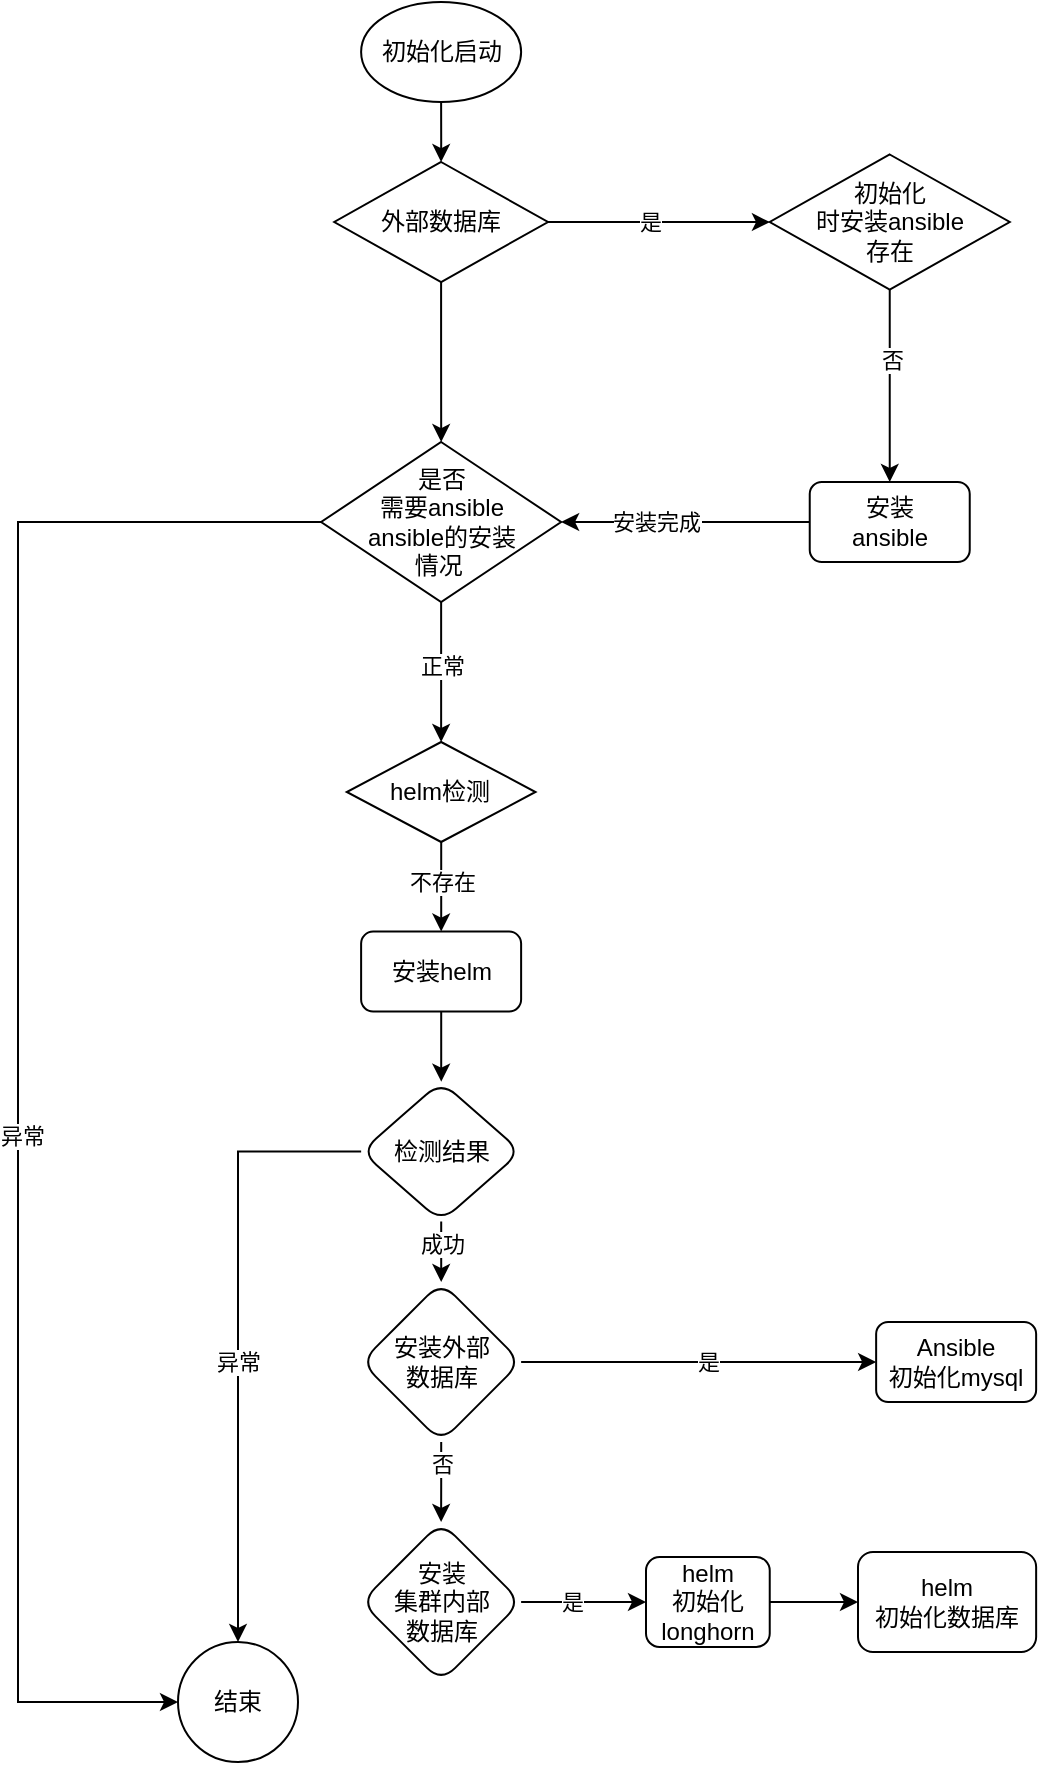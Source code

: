 <mxfile version="20.2.7" type="github">
  <diagram id="YNanO80mSoGBEf5pRlkH" name="第 1 页">
    <mxGraphModel dx="1117" dy="1043" grid="1" gridSize="10" guides="1" tooltips="1" connect="1" arrows="1" fold="1" page="1" pageScale="1" pageWidth="827" pageHeight="1169" math="0" shadow="0">
      <root>
        <mxCell id="0" />
        <mxCell id="1" parent="0" />
        <mxCell id="ACvmPrUbvzh30jpPwEL5-62" value="" style="edgeStyle=orthogonalEdgeStyle;rounded=0;orthogonalLoop=1;jettySize=auto;html=1;" edge="1" parent="1" source="ACvmPrUbvzh30jpPwEL5-2" target="ACvmPrUbvzh30jpPwEL5-39">
          <mxGeometry relative="1" as="geometry" />
        </mxCell>
        <mxCell id="ACvmPrUbvzh30jpPwEL5-2" value="安装helm" style="rounded=1;whiteSpace=wrap;html=1;" vertex="1" parent="1">
          <mxGeometry x="271.56" y="504.79" width="80" height="40" as="geometry" />
        </mxCell>
        <mxCell id="ACvmPrUbvzh30jpPwEL5-50" style="edgeStyle=orthogonalEdgeStyle;rounded=0;orthogonalLoop=1;jettySize=auto;html=1;" edge="1" parent="1" source="ACvmPrUbvzh30jpPwEL5-3" target="ACvmPrUbvzh30jpPwEL5-48">
          <mxGeometry relative="1" as="geometry" />
        </mxCell>
        <mxCell id="ACvmPrUbvzh30jpPwEL5-51" value="安装完成" style="edgeLabel;html=1;align=center;verticalAlign=middle;resizable=0;points=[];" vertex="1" connectable="0" parent="ACvmPrUbvzh30jpPwEL5-50">
          <mxGeometry x="0.91" y="1" relative="1" as="geometry">
            <mxPoint x="41" y="-1" as="offset" />
          </mxGeometry>
        </mxCell>
        <mxCell id="ACvmPrUbvzh30jpPwEL5-3" value="安装&lt;br&gt;ansible" style="rounded=1;whiteSpace=wrap;html=1;" vertex="1" parent="1">
          <mxGeometry x="495.87" y="280" width="80" height="40" as="geometry" />
        </mxCell>
        <mxCell id="ACvmPrUbvzh30jpPwEL5-6" value="" style="edgeStyle=orthogonalEdgeStyle;rounded=0;orthogonalLoop=1;jettySize=auto;html=1;" edge="1" parent="1" source="ACvmPrUbvzh30jpPwEL5-4" target="ACvmPrUbvzh30jpPwEL5-5">
          <mxGeometry relative="1" as="geometry" />
        </mxCell>
        <mxCell id="ACvmPrUbvzh30jpPwEL5-4" value="初始化启动" style="ellipse;whiteSpace=wrap;html=1;" vertex="1" parent="1">
          <mxGeometry x="271.56" y="40" width="80" height="50" as="geometry" />
        </mxCell>
        <mxCell id="ACvmPrUbvzh30jpPwEL5-49" value="" style="edgeStyle=orthogonalEdgeStyle;rounded=0;orthogonalLoop=1;jettySize=auto;html=1;" edge="1" parent="1" source="ACvmPrUbvzh30jpPwEL5-5" target="ACvmPrUbvzh30jpPwEL5-48">
          <mxGeometry relative="1" as="geometry" />
        </mxCell>
        <mxCell id="ACvmPrUbvzh30jpPwEL5-5" value="外部数据库" style="rhombus;whiteSpace=wrap;html=1;" vertex="1" parent="1">
          <mxGeometry x="258.13" y="120" width="106.87" height="60" as="geometry" />
        </mxCell>
        <mxCell id="ACvmPrUbvzh30jpPwEL5-14" value="" style="edgeStyle=orthogonalEdgeStyle;rounded=0;orthogonalLoop=1;jettySize=auto;html=1;exitX=1;exitY=0.5;exitDx=0;exitDy=0;" edge="1" parent="1" source="ACvmPrUbvzh30jpPwEL5-5" target="ACvmPrUbvzh30jpPwEL5-13">
          <mxGeometry relative="1" as="geometry">
            <mxPoint x="498.13" y="150" as="sourcePoint" />
          </mxGeometry>
        </mxCell>
        <mxCell id="ACvmPrUbvzh30jpPwEL5-15" value="是" style="edgeLabel;html=1;align=center;verticalAlign=middle;resizable=0;points=[];" vertex="1" connectable="0" parent="ACvmPrUbvzh30jpPwEL5-14">
          <mxGeometry x="0.827" relative="1" as="geometry">
            <mxPoint x="-51" as="offset" />
          </mxGeometry>
        </mxCell>
        <mxCell id="ACvmPrUbvzh30jpPwEL5-16" value="" style="edgeStyle=orthogonalEdgeStyle;rounded=0;orthogonalLoop=1;jettySize=auto;html=1;" edge="1" parent="1" source="ACvmPrUbvzh30jpPwEL5-13" target="ACvmPrUbvzh30jpPwEL5-3">
          <mxGeometry relative="1" as="geometry" />
        </mxCell>
        <mxCell id="ACvmPrUbvzh30jpPwEL5-80" value="否" style="edgeLabel;html=1;align=center;verticalAlign=middle;resizable=0;points=[];" vertex="1" connectable="0" parent="ACvmPrUbvzh30jpPwEL5-16">
          <mxGeometry x="-0.279" y="1" relative="1" as="geometry">
            <mxPoint as="offset" />
          </mxGeometry>
        </mxCell>
        <mxCell id="ACvmPrUbvzh30jpPwEL5-13" value="初始化&lt;br&gt;时安装ansible&lt;br&gt;存在" style="rhombus;whiteSpace=wrap;html=1;" vertex="1" parent="1">
          <mxGeometry x="475.87" y="116.25" width="120" height="67.5" as="geometry" />
        </mxCell>
        <mxCell id="ACvmPrUbvzh30jpPwEL5-26" value="" style="edgeStyle=orthogonalEdgeStyle;rounded=0;orthogonalLoop=1;jettySize=auto;html=1;" edge="1" parent="1" source="ACvmPrUbvzh30jpPwEL5-23" target="ACvmPrUbvzh30jpPwEL5-2">
          <mxGeometry relative="1" as="geometry" />
        </mxCell>
        <mxCell id="ACvmPrUbvzh30jpPwEL5-27" value="不存在" style="edgeLabel;html=1;align=center;verticalAlign=middle;resizable=0;points=[];" vertex="1" connectable="0" parent="ACvmPrUbvzh30jpPwEL5-26">
          <mxGeometry x="0.746" y="1" relative="1" as="geometry">
            <mxPoint x="-1" y="-19" as="offset" />
          </mxGeometry>
        </mxCell>
        <mxCell id="ACvmPrUbvzh30jpPwEL5-23" value="helm检测" style="rhombus;whiteSpace=wrap;html=1;" vertex="1" parent="1">
          <mxGeometry x="264.38" y="410" width="94.37" height="50" as="geometry" />
        </mxCell>
        <mxCell id="ACvmPrUbvzh30jpPwEL5-63" style="edgeStyle=orthogonalEdgeStyle;rounded=0;orthogonalLoop=1;jettySize=auto;html=1;" edge="1" parent="1" source="ACvmPrUbvzh30jpPwEL5-39" target="ACvmPrUbvzh30jpPwEL5-59">
          <mxGeometry relative="1" as="geometry" />
        </mxCell>
        <mxCell id="ACvmPrUbvzh30jpPwEL5-64" value="异常" style="edgeLabel;html=1;align=center;verticalAlign=middle;resizable=0;points=[];" vertex="1" connectable="0" parent="ACvmPrUbvzh30jpPwEL5-63">
          <mxGeometry x="0.967" y="3" relative="1" as="geometry">
            <mxPoint x="-3" y="-135" as="offset" />
          </mxGeometry>
        </mxCell>
        <mxCell id="ACvmPrUbvzh30jpPwEL5-68" value="" style="edgeStyle=orthogonalEdgeStyle;rounded=0;orthogonalLoop=1;jettySize=auto;html=1;" edge="1" parent="1" source="ACvmPrUbvzh30jpPwEL5-39" target="ACvmPrUbvzh30jpPwEL5-67">
          <mxGeometry relative="1" as="geometry" />
        </mxCell>
        <mxCell id="ACvmPrUbvzh30jpPwEL5-81" value="成功" style="edgeLabel;html=1;align=center;verticalAlign=middle;resizable=0;points=[];" vertex="1" connectable="0" parent="ACvmPrUbvzh30jpPwEL5-68">
          <mxGeometry x="0.777" relative="1" as="geometry">
            <mxPoint y="-14" as="offset" />
          </mxGeometry>
        </mxCell>
        <mxCell id="ACvmPrUbvzh30jpPwEL5-39" value="检测结果" style="rhombus;whiteSpace=wrap;html=1;rounded=1;" vertex="1" parent="1">
          <mxGeometry x="271.56" y="579.79" width="80" height="70" as="geometry" />
        </mxCell>
        <mxCell id="ACvmPrUbvzh30jpPwEL5-52" style="edgeStyle=orthogonalEdgeStyle;rounded=0;orthogonalLoop=1;jettySize=auto;html=1;entryX=0.5;entryY=0;entryDx=0;entryDy=0;" edge="1" parent="1" source="ACvmPrUbvzh30jpPwEL5-48" target="ACvmPrUbvzh30jpPwEL5-23">
          <mxGeometry relative="1" as="geometry" />
        </mxCell>
        <mxCell id="ACvmPrUbvzh30jpPwEL5-58" value="正常" style="edgeLabel;html=1;align=center;verticalAlign=middle;resizable=0;points=[];" vertex="1" connectable="0" parent="ACvmPrUbvzh30jpPwEL5-52">
          <mxGeometry x="-0.105" relative="1" as="geometry">
            <mxPoint as="offset" />
          </mxGeometry>
        </mxCell>
        <mxCell id="ACvmPrUbvzh30jpPwEL5-60" value="" style="edgeStyle=orthogonalEdgeStyle;rounded=0;orthogonalLoop=1;jettySize=auto;html=1;" edge="1" parent="1" source="ACvmPrUbvzh30jpPwEL5-48" target="ACvmPrUbvzh30jpPwEL5-59">
          <mxGeometry relative="1" as="geometry">
            <Array as="points">
              <mxPoint x="100" y="300" />
              <mxPoint x="100" y="890" />
            </Array>
          </mxGeometry>
        </mxCell>
        <mxCell id="ACvmPrUbvzh30jpPwEL5-61" value="异常" style="edgeLabel;html=1;align=center;verticalAlign=middle;resizable=0;points=[];" vertex="1" connectable="0" parent="ACvmPrUbvzh30jpPwEL5-60">
          <mxGeometry x="0.81" relative="1" as="geometry">
            <mxPoint y="-283" as="offset" />
          </mxGeometry>
        </mxCell>
        <mxCell id="ACvmPrUbvzh30jpPwEL5-48" value="是否&lt;br&gt;需要ansible&lt;br&gt;ansible的安装&lt;br&gt;情况&amp;nbsp;" style="rhombus;whiteSpace=wrap;html=1;rounded=0;" vertex="1" parent="1">
          <mxGeometry x="251.56" y="260" width="120" height="80" as="geometry" />
        </mxCell>
        <mxCell id="ACvmPrUbvzh30jpPwEL5-59" value="结束" style="ellipse;whiteSpace=wrap;html=1;rounded=0;" vertex="1" parent="1">
          <mxGeometry x="180" y="860" width="60" height="60" as="geometry" />
        </mxCell>
        <mxCell id="ACvmPrUbvzh30jpPwEL5-70" value="" style="edgeStyle=orthogonalEdgeStyle;rounded=0;orthogonalLoop=1;jettySize=auto;html=1;" edge="1" parent="1" source="ACvmPrUbvzh30jpPwEL5-67" target="ACvmPrUbvzh30jpPwEL5-69">
          <mxGeometry relative="1" as="geometry" />
        </mxCell>
        <mxCell id="ACvmPrUbvzh30jpPwEL5-73" value="是" style="edgeLabel;html=1;align=center;verticalAlign=middle;resizable=0;points=[];" vertex="1" connectable="0" parent="ACvmPrUbvzh30jpPwEL5-70">
          <mxGeometry x="0.882" y="1" relative="1" as="geometry">
            <mxPoint x="-74" y="1" as="offset" />
          </mxGeometry>
        </mxCell>
        <mxCell id="ACvmPrUbvzh30jpPwEL5-72" value="" style="edgeStyle=orthogonalEdgeStyle;rounded=0;orthogonalLoop=1;jettySize=auto;html=1;" edge="1" parent="1" source="ACvmPrUbvzh30jpPwEL5-67">
          <mxGeometry relative="1" as="geometry">
            <mxPoint x="311.56" y="800" as="targetPoint" />
          </mxGeometry>
        </mxCell>
        <mxCell id="ACvmPrUbvzh30jpPwEL5-82" value="否" style="edgeLabel;html=1;align=center;verticalAlign=middle;resizable=0;points=[];" vertex="1" connectable="0" parent="ACvmPrUbvzh30jpPwEL5-72">
          <mxGeometry x="0.72" y="1" relative="1" as="geometry">
            <mxPoint x="-1" y="-24" as="offset" />
          </mxGeometry>
        </mxCell>
        <mxCell id="ACvmPrUbvzh30jpPwEL5-67" value="安装外部&lt;br&gt;数据库" style="rhombus;whiteSpace=wrap;html=1;rounded=1;" vertex="1" parent="1">
          <mxGeometry x="271.56" y="680" width="80" height="80" as="geometry" />
        </mxCell>
        <mxCell id="ACvmPrUbvzh30jpPwEL5-69" value="Ansible&lt;br&gt;初始化mysql" style="whiteSpace=wrap;html=1;rounded=1;" vertex="1" parent="1">
          <mxGeometry x="529.07" y="700" width="80" height="40" as="geometry" />
        </mxCell>
        <mxCell id="ACvmPrUbvzh30jpPwEL5-76" value="" style="edgeStyle=orthogonalEdgeStyle;rounded=0;orthogonalLoop=1;jettySize=auto;html=1;" edge="1" parent="1" source="ACvmPrUbvzh30jpPwEL5-74" target="ACvmPrUbvzh30jpPwEL5-75">
          <mxGeometry relative="1" as="geometry" />
        </mxCell>
        <mxCell id="ACvmPrUbvzh30jpPwEL5-79" value="是" style="edgeLabel;html=1;align=center;verticalAlign=middle;resizable=0;points=[];" vertex="1" connectable="0" parent="ACvmPrUbvzh30jpPwEL5-76">
          <mxGeometry x="-0.184" relative="1" as="geometry">
            <mxPoint as="offset" />
          </mxGeometry>
        </mxCell>
        <mxCell id="ACvmPrUbvzh30jpPwEL5-74" value="安装&lt;br&gt;集群内部&lt;br&gt;数据库" style="rhombus;whiteSpace=wrap;html=1;rounded=1;" vertex="1" parent="1">
          <mxGeometry x="271.56" y="800" width="80" height="80" as="geometry" />
        </mxCell>
        <mxCell id="ACvmPrUbvzh30jpPwEL5-78" value="" style="edgeStyle=orthogonalEdgeStyle;rounded=0;orthogonalLoop=1;jettySize=auto;html=1;" edge="1" parent="1" source="ACvmPrUbvzh30jpPwEL5-75" target="ACvmPrUbvzh30jpPwEL5-77">
          <mxGeometry relative="1" as="geometry" />
        </mxCell>
        <mxCell id="ACvmPrUbvzh30jpPwEL5-75" value="helm&lt;br&gt;初始化longhorn" style="whiteSpace=wrap;html=1;rounded=1;" vertex="1" parent="1">
          <mxGeometry x="414" y="817.5" width="61.87" height="45" as="geometry" />
        </mxCell>
        <mxCell id="ACvmPrUbvzh30jpPwEL5-77" value="helm&lt;br&gt;初始化数据库" style="whiteSpace=wrap;html=1;rounded=1;" vertex="1" parent="1">
          <mxGeometry x="520" y="815" width="89.07" height="50" as="geometry" />
        </mxCell>
      </root>
    </mxGraphModel>
  </diagram>
</mxfile>
